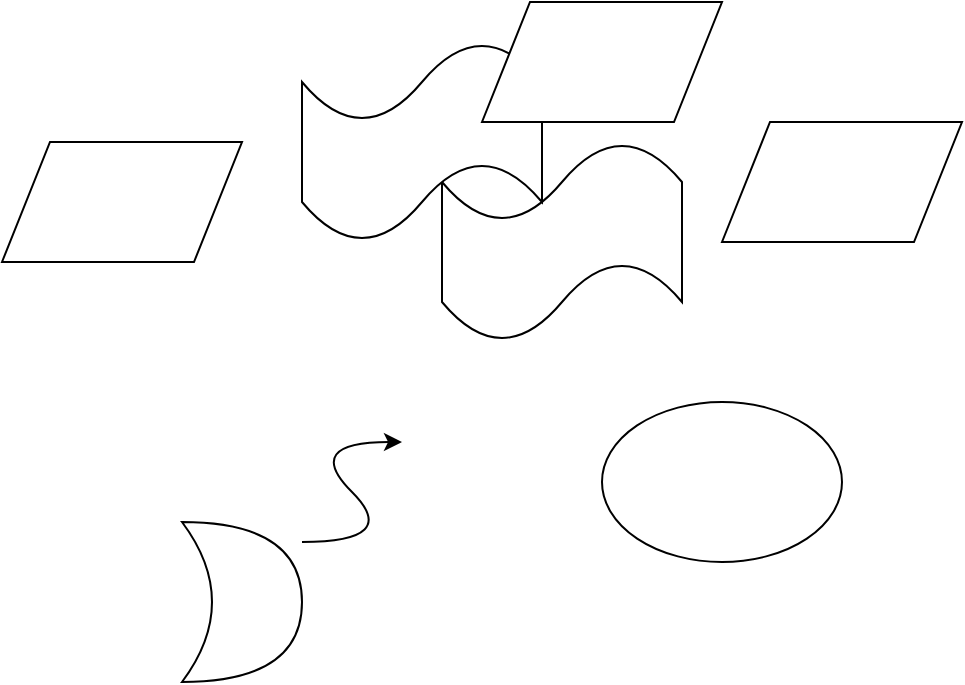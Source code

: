 <mxfile version="13.3.5" type="github">
  <diagram id="lRNMV7AaQxodFI9pDO4R" name="Page-1">
    <mxGraphModel dx="1422" dy="770" grid="1" gridSize="10" guides="1" tooltips="1" connect="1" arrows="1" fold="1" page="1" pageScale="1" pageWidth="827" pageHeight="1169" math="0" shadow="0">
      <root>
        <mxCell id="0" />
        <mxCell id="1" parent="0" />
        <mxCell id="4oiKz9NkWj5NetiUTbwB-1" value="" style="ellipse;whiteSpace=wrap;html=1;" parent="1" vertex="1">
          <mxGeometry x="350" y="350" width="120" height="80" as="geometry" />
        </mxCell>
        <mxCell id="eFRbZ1SbgpulFa_-TWja-1" value="" style="shape=parallelogram;perimeter=parallelogramPerimeter;whiteSpace=wrap;html=1;" vertex="1" parent="1">
          <mxGeometry x="410" y="210" width="120" height="60" as="geometry" />
        </mxCell>
        <mxCell id="eFRbZ1SbgpulFa_-TWja-2" value="" style="shape=tape;whiteSpace=wrap;html=1;" vertex="1" parent="1">
          <mxGeometry x="270" y="220" width="120" height="100" as="geometry" />
        </mxCell>
        <mxCell id="eFRbZ1SbgpulFa_-TWja-3" value="" style="shape=parallelogram;perimeter=parallelogramPerimeter;whiteSpace=wrap;html=1;" vertex="1" parent="1">
          <mxGeometry x="50" y="220" width="120" height="60" as="geometry" />
        </mxCell>
        <mxCell id="eFRbZ1SbgpulFa_-TWja-4" value="" style="shape=tape;whiteSpace=wrap;html=1;" vertex="1" parent="1">
          <mxGeometry x="200" y="170" width="120" height="100" as="geometry" />
        </mxCell>
        <mxCell id="eFRbZ1SbgpulFa_-TWja-5" value="" style="shape=xor;whiteSpace=wrap;html=1;" vertex="1" parent="1">
          <mxGeometry x="140" y="410" width="60" height="80" as="geometry" />
        </mxCell>
        <mxCell id="eFRbZ1SbgpulFa_-TWja-6" value="" style="shape=parallelogram;perimeter=parallelogramPerimeter;whiteSpace=wrap;html=1;" vertex="1" parent="1">
          <mxGeometry x="290" y="150" width="120" height="60" as="geometry" />
        </mxCell>
        <mxCell id="eFRbZ1SbgpulFa_-TWja-7" value="" style="curved=1;endArrow=classic;html=1;" edge="1" parent="1">
          <mxGeometry width="50" height="50" relative="1" as="geometry">
            <mxPoint x="200" y="420" as="sourcePoint" />
            <mxPoint x="250" y="370" as="targetPoint" />
            <Array as="points">
              <mxPoint x="250" y="420" />
              <mxPoint x="200" y="370" />
            </Array>
          </mxGeometry>
        </mxCell>
      </root>
    </mxGraphModel>
  </diagram>
</mxfile>
